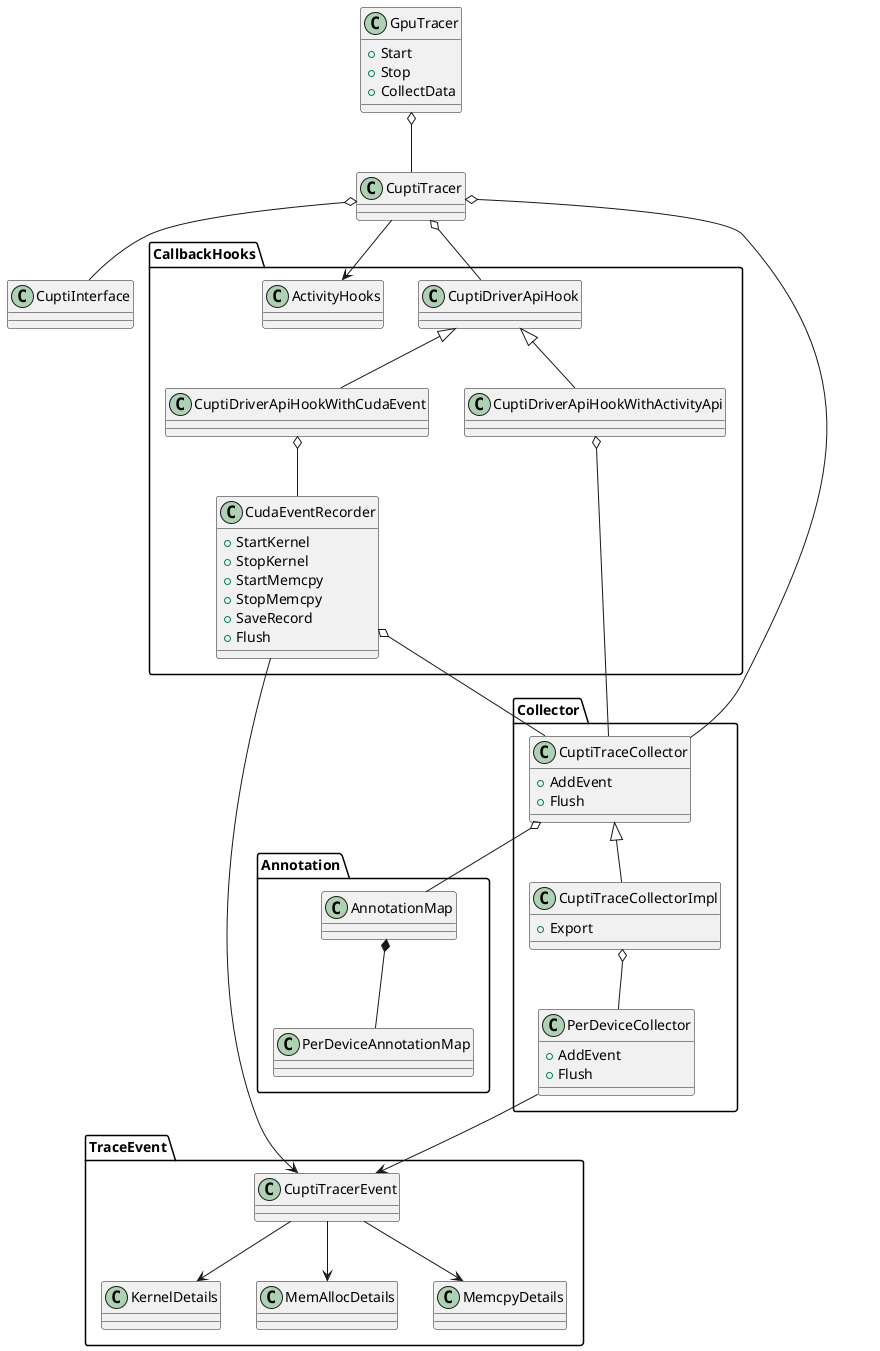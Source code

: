 @startuml

class GpuTracer {
  + Start
  + Stop
  + CollectData
}

package TraceEvent {
  class KernelDetails
  class MemAllocDetails
  class MemcpyDetails
  class CuptiTracerEvent {
  }
}

package Annotation {
  class AnnotationMap
  class PerDeviceAnnotationMap
}

class CuptiTracer
class CuptiInterface

package CallbackHooks {
  class CuptiDriverApiHook
  class CuptiDriverApiHookWithActivityApi
  class CuptiDriverApiHookWithCudaEvent
  class ActivityHooks
  class CudaEventRecorder {
    + StartKernel
    + StopKernel
    + StartMemcpy
    + StopMemcpy
    + SaveRecord
    + Flush
  }
}


package Collector {
  class CuptiTraceCollector {
    + AddEvent
    + Flush
  }
  class CuptiTraceCollectorImpl {
    + Export
  }
  class PerDeviceCollector {
    + AddEvent
    + Flush
  }
}


'Relations'
GpuTracer o-- CuptiTracer

CuptiTracer o-- CuptiTraceCollector
CuptiTracer o-- CuptiInterface
CuptiTracer o-- CuptiDriverApiHook
CuptiTracer --> ActivityHooks

CuptiDriverApiHook <|-- CuptiDriverApiHookWithActivityApi
CuptiDriverApiHook <|-- CuptiDriverApiHookWithCudaEvent
CuptiDriverApiHookWithCudaEvent o-- CudaEventRecorder
CuptiDriverApiHookWithActivityApi o-- CuptiTraceCollector
CudaEventRecorder o-- CuptiTraceCollector
CudaEventRecorder --> CuptiTracerEvent

CuptiTraceCollector <|-- CuptiTraceCollectorImpl
CuptiTraceCollectorImpl o-- PerDeviceCollector
PerDeviceCollector --> CuptiTracerEvent
CuptiTraceCollector o-- AnnotationMap
AnnotationMap *-- PerDeviceAnnotationMap

CuptiTracerEvent --> MemAllocDetails
CuptiTracerEvent --> MemcpyDetails
CuptiTracerEvent --> KernelDetails

@enduml